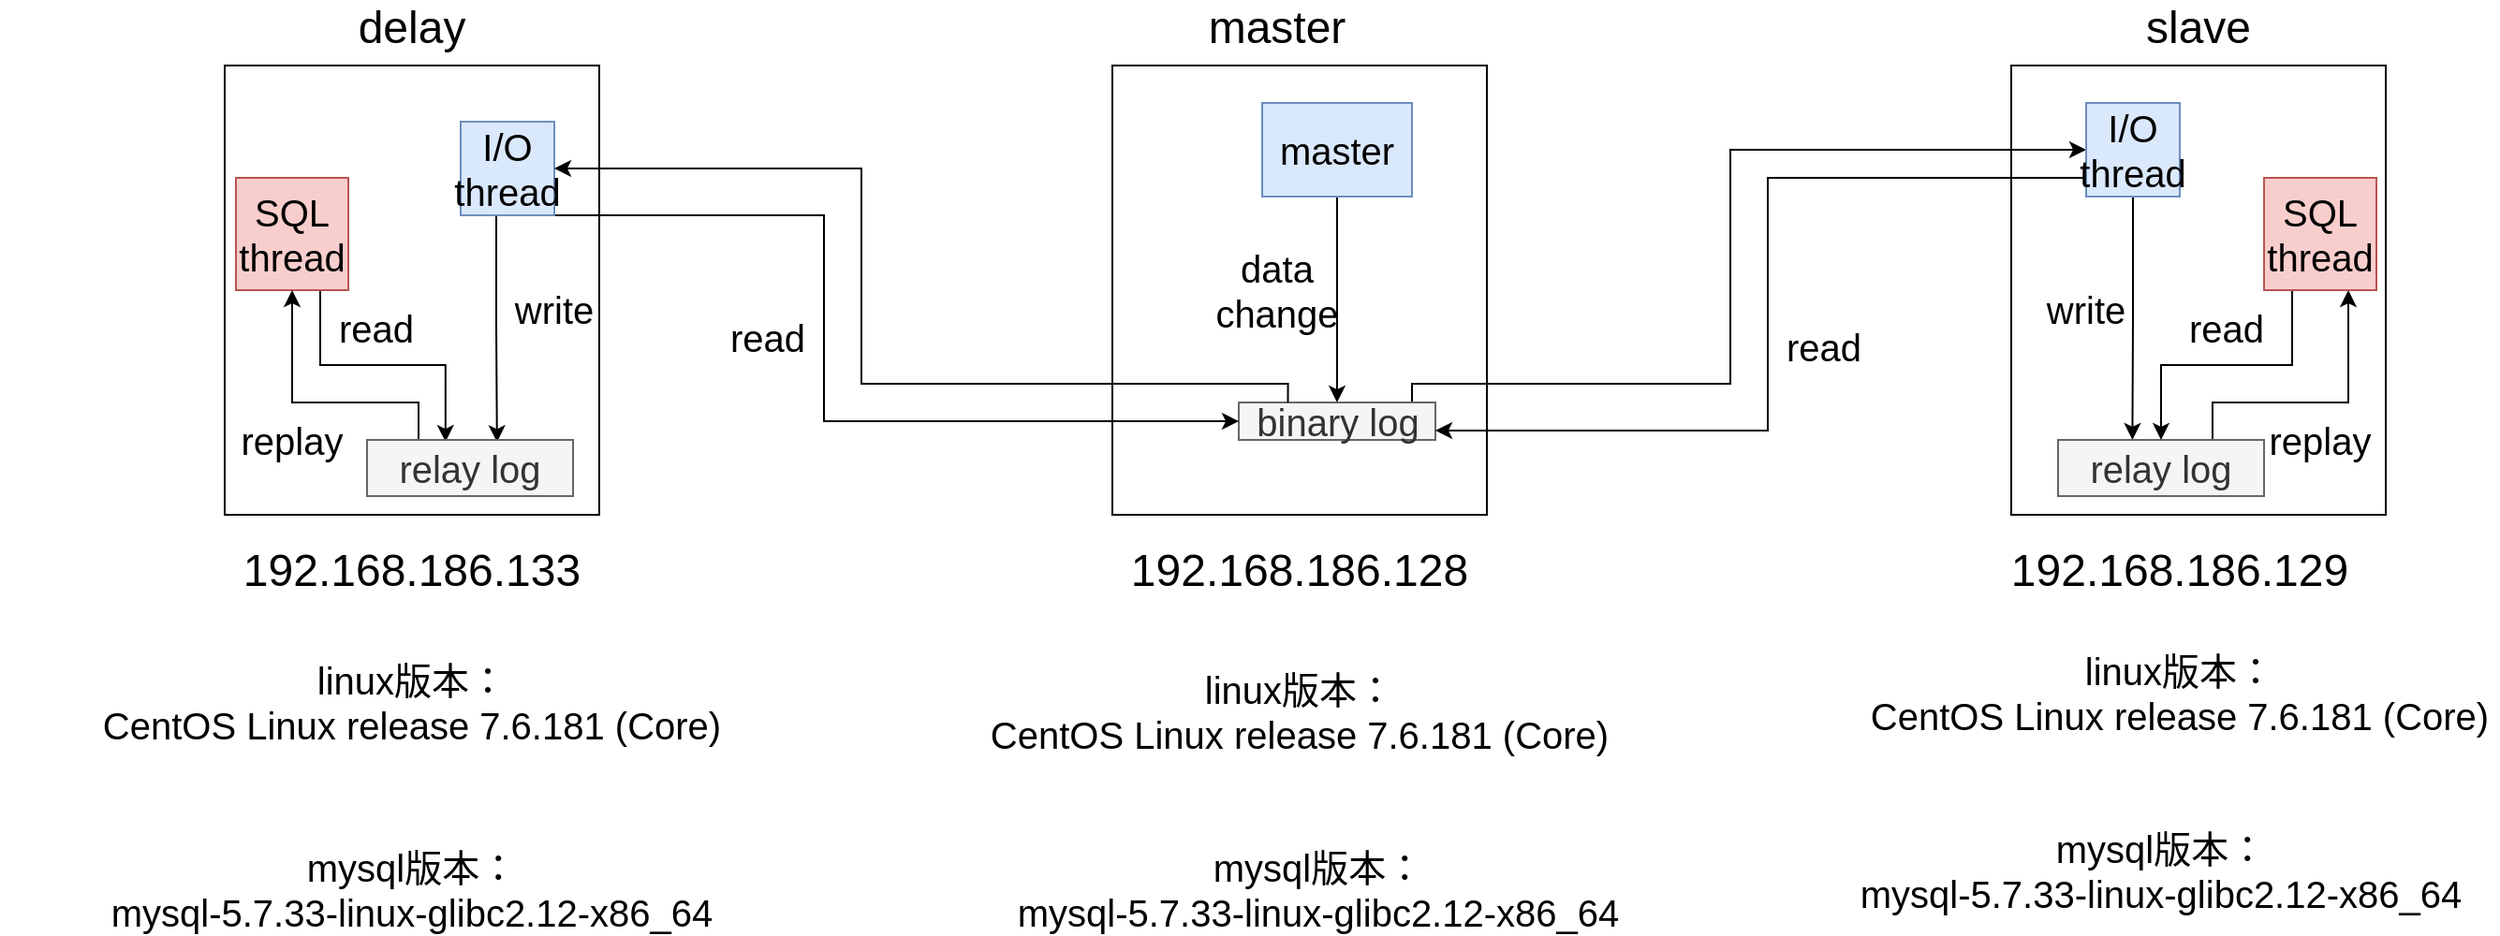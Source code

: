 <mxfile version="14.5.10" type="github">
  <diagram id="UK1oplZtVHk2g0x_dDSM" name="Page-1">
    <mxGraphModel dx="2957" dy="688" grid="1" gridSize="10" guides="1" tooltips="1" connect="1" arrows="1" fold="1" page="1" pageScale="1" pageWidth="827" pageHeight="1169" math="0" shadow="0">
      <root>
        <mxCell id="0" />
        <mxCell id="1" parent="0" />
        <mxCell id="QV4RheT-G8MWhwkYlfRH-1" value="" style="rounded=0;whiteSpace=wrap;html=1;" parent="1" vertex="1">
          <mxGeometry x="-886" y="510" width="200" height="240" as="geometry" />
        </mxCell>
        <mxCell id="QV4RheT-G8MWhwkYlfRH-3" value="" style="rounded=0;whiteSpace=wrap;html=1;" parent="1" vertex="1">
          <mxGeometry x="-406" y="510" width="200" height="240" as="geometry" />
        </mxCell>
        <mxCell id="QV4RheT-G8MWhwkYlfRH-4" value="master" style="text;html=1;strokeColor=none;fillColor=none;align=center;verticalAlign=middle;whiteSpace=wrap;rounded=0;fontSize=24;" parent="1" vertex="1">
          <mxGeometry x="-828.5" y="480" width="60" height="20" as="geometry" />
        </mxCell>
        <mxCell id="QV4RheT-G8MWhwkYlfRH-5" value="slave" style="text;html=1;strokeColor=none;fillColor=none;align=center;verticalAlign=middle;whiteSpace=wrap;rounded=0;fontSize=24;" parent="1" vertex="1">
          <mxGeometry x="-336" y="480" width="60" height="20" as="geometry" />
        </mxCell>
        <mxCell id="QV4RheT-G8MWhwkYlfRH-6" value="192.168.186.128" style="text;html=1;strokeColor=none;fillColor=none;align=center;verticalAlign=middle;whiteSpace=wrap;rounded=0;fontSize=24;" parent="1" vertex="1">
          <mxGeometry x="-806" y="770" width="40" height="20" as="geometry" />
        </mxCell>
        <mxCell id="QV4RheT-G8MWhwkYlfRH-7" value="192.168.186.129" style="text;html=1;strokeColor=none;fillColor=none;align=center;verticalAlign=middle;whiteSpace=wrap;rounded=0;fontSize=24;" parent="1" vertex="1">
          <mxGeometry x="-336" y="770" width="40" height="20" as="geometry" />
        </mxCell>
        <mxCell id="HNmdAQJy73FJYcCBfIxi-2" value="&lt;div&gt;linux版本：&lt;/div&gt;&lt;div&gt;CentOS Linux release 7.6.181 (Core) &lt;/div&gt;" style="text;html=1;strokeColor=none;fillColor=none;align=center;verticalAlign=middle;whiteSpace=wrap;rounded=0;fontSize=20;" parent="1" vertex="1">
          <mxGeometry x="-956" y="845" width="340" height="20" as="geometry" />
        </mxCell>
        <mxCell id="HNmdAQJy73FJYcCBfIxi-4" value="&lt;div&gt;mysql版本：&lt;/div&gt;&lt;div&gt;mysql-5.7.33-linux-glibc2.12-x86_64&lt;/div&gt;" style="text;html=1;strokeColor=none;fillColor=none;align=center;verticalAlign=middle;whiteSpace=wrap;rounded=0;fontSize=20;" parent="1" vertex="1">
          <mxGeometry x="-1480" y="940" width="440" height="20" as="geometry" />
        </mxCell>
        <mxCell id="HNmdAQJy73FJYcCBfIxi-5" value="&lt;div&gt;linux版本：&lt;/div&gt;&lt;div&gt;CentOS Linux release 7.6.181 (Core) &lt;/div&gt;" style="text;html=1;strokeColor=none;fillColor=none;align=center;verticalAlign=middle;whiteSpace=wrap;rounded=0;fontSize=20;" parent="1" vertex="1">
          <mxGeometry x="-486" y="835" width="340" height="20" as="geometry" />
        </mxCell>
        <mxCell id="HNmdAQJy73FJYcCBfIxi-6" value="&lt;div&gt;mysql版本：&lt;/div&gt;&lt;div&gt;mysql-5.7.33-linux-glibc2.12-x86_64&lt;/div&gt;" style="text;whiteSpace=wrap;html=1;fontSize=20;align=center;" parent="1" vertex="1">
          <mxGeometry x="-501" y="910" width="350" height="40" as="geometry" />
        </mxCell>
        <mxCell id="HNmdAQJy73FJYcCBfIxi-12" style="edgeStyle=orthogonalEdgeStyle;rounded=0;orthogonalLoop=1;jettySize=auto;html=1;exitX=1;exitY=0.5;exitDx=0;exitDy=0;fontSize=20;entryX=0;entryY=0.5;entryDx=0;entryDy=0;" parent="1" source="HNmdAQJy73FJYcCBfIxi-7" target="HNmdAQJy73FJYcCBfIxi-11" edge="1">
          <mxGeometry relative="1" as="geometry">
            <Array as="points">
              <mxPoint x="-726" y="700" />
              <mxPoint x="-726" y="680" />
              <mxPoint x="-556" y="680" />
              <mxPoint x="-556" y="555" />
            </Array>
          </mxGeometry>
        </mxCell>
        <mxCell id="HNmdAQJy73FJYcCBfIxi-7" value="binary log" style="text;html=1;strokeColor=#666666;fillColor=#f5f5f5;align=center;verticalAlign=middle;whiteSpace=wrap;rounded=0;fontSize=20;fontColor=#333333;" parent="1" vertex="1">
          <mxGeometry x="-818.5" y="690" width="105" height="20" as="geometry" />
        </mxCell>
        <mxCell id="HNmdAQJy73FJYcCBfIxi-9" style="edgeStyle=orthogonalEdgeStyle;rounded=0;orthogonalLoop=1;jettySize=auto;html=1;exitX=0.5;exitY=1;exitDx=0;exitDy=0;entryX=0.5;entryY=0;entryDx=0;entryDy=0;fontSize=20;" parent="1" source="HNmdAQJy73FJYcCBfIxi-8" target="HNmdAQJy73FJYcCBfIxi-7" edge="1">
          <mxGeometry relative="1" as="geometry" />
        </mxCell>
        <mxCell id="HNmdAQJy73FJYcCBfIxi-8" value="master" style="rounded=0;whiteSpace=wrap;html=1;fontSize=20;align=center;fillColor=#dae8fc;strokeColor=#6c8ebf;" parent="1" vertex="1">
          <mxGeometry x="-806" y="530" width="80" height="50" as="geometry" />
        </mxCell>
        <mxCell id="HNmdAQJy73FJYcCBfIxi-10" value="data change" style="text;html=1;strokeColor=none;fillColor=none;align=center;verticalAlign=middle;whiteSpace=wrap;rounded=0;fontSize=20;" parent="1" vertex="1">
          <mxGeometry x="-818.5" y="620" width="40" height="20" as="geometry" />
        </mxCell>
        <mxCell id="HNmdAQJy73FJYcCBfIxi-13" style="edgeStyle=orthogonalEdgeStyle;rounded=0;orthogonalLoop=1;jettySize=auto;html=1;exitX=0;exitY=0.75;exitDx=0;exitDy=0;entryX=1;entryY=0.75;entryDx=0;entryDy=0;fontSize=20;" parent="1" source="HNmdAQJy73FJYcCBfIxi-11" target="HNmdAQJy73FJYcCBfIxi-7" edge="1">
          <mxGeometry relative="1" as="geometry">
            <Array as="points">
              <mxPoint x="-366" y="570" />
              <mxPoint x="-536" y="570" />
              <mxPoint x="-536" y="705" />
            </Array>
          </mxGeometry>
        </mxCell>
        <mxCell id="HNmdAQJy73FJYcCBfIxi-17" style="edgeStyle=orthogonalEdgeStyle;rounded=0;orthogonalLoop=1;jettySize=auto;html=1;exitX=0.5;exitY=1;exitDx=0;exitDy=0;entryX=0.361;entryY=0;entryDx=0;entryDy=0;entryPerimeter=0;fontSize=20;" parent="1" source="HNmdAQJy73FJYcCBfIxi-11" target="HNmdAQJy73FJYcCBfIxi-16" edge="1">
          <mxGeometry relative="1" as="geometry" />
        </mxCell>
        <mxCell id="HNmdAQJy73FJYcCBfIxi-11" value="I/O thread" style="rounded=0;whiteSpace=wrap;html=1;fontSize=20;align=center;fillColor=#dae8fc;strokeColor=#6c8ebf;" parent="1" vertex="1">
          <mxGeometry x="-366" y="530" width="50" height="50" as="geometry" />
        </mxCell>
        <mxCell id="HNmdAQJy73FJYcCBfIxi-14" value="read" style="text;html=1;strokeColor=none;fillColor=none;align=center;verticalAlign=middle;whiteSpace=wrap;rounded=0;fontSize=20;" parent="1" vertex="1">
          <mxGeometry x="-526" y="650" width="40" height="20" as="geometry" />
        </mxCell>
        <mxCell id="HNmdAQJy73FJYcCBfIxi-24" style="edgeStyle=orthogonalEdgeStyle;rounded=0;orthogonalLoop=1;jettySize=auto;html=1;exitX=0.75;exitY=0;exitDx=0;exitDy=0;entryX=0.9;entryY=0.5;entryDx=0;entryDy=0;entryPerimeter=0;fontSize=20;" parent="1" source="HNmdAQJy73FJYcCBfIxi-16" target="QV4RheT-G8MWhwkYlfRH-3" edge="1">
          <mxGeometry relative="1" as="geometry">
            <Array as="points">
              <mxPoint x="-299" y="690" />
              <mxPoint x="-226" y="690" />
            </Array>
          </mxGeometry>
        </mxCell>
        <mxCell id="HNmdAQJy73FJYcCBfIxi-16" value="relay log" style="rounded=0;whiteSpace=wrap;html=1;fontSize=20;align=center;fillColor=#f5f5f5;strokeColor=#666666;fontColor=#333333;" parent="1" vertex="1">
          <mxGeometry x="-381" y="710" width="110" height="30" as="geometry" />
        </mxCell>
        <mxCell id="HNmdAQJy73FJYcCBfIxi-18" value="write" style="text;html=1;strokeColor=none;fillColor=none;align=center;verticalAlign=middle;whiteSpace=wrap;rounded=0;fontSize=20;" parent="1" vertex="1">
          <mxGeometry x="-386" y="630" width="40" height="20" as="geometry" />
        </mxCell>
        <mxCell id="HNmdAQJy73FJYcCBfIxi-21" style="edgeStyle=orthogonalEdgeStyle;rounded=0;orthogonalLoop=1;jettySize=auto;html=1;exitX=0.25;exitY=1;exitDx=0;exitDy=0;fontSize=20;" parent="1" source="HNmdAQJy73FJYcCBfIxi-20" target="HNmdAQJy73FJYcCBfIxi-16" edge="1">
          <mxGeometry relative="1" as="geometry" />
        </mxCell>
        <mxCell id="HNmdAQJy73FJYcCBfIxi-20" value="SQL thread" style="rounded=0;whiteSpace=wrap;html=1;fontSize=20;align=center;fillColor=#f8cecc;strokeColor=#b85450;" parent="1" vertex="1">
          <mxGeometry x="-271" y="570" width="60" height="60" as="geometry" />
        </mxCell>
        <mxCell id="HNmdAQJy73FJYcCBfIxi-22" value="read" style="text;html=1;strokeColor=none;fillColor=none;align=center;verticalAlign=middle;whiteSpace=wrap;rounded=0;fontSize=20;" parent="1" vertex="1">
          <mxGeometry x="-311" y="640" width="40" height="20" as="geometry" />
        </mxCell>
        <mxCell id="HNmdAQJy73FJYcCBfIxi-25" value="replay" style="text;html=1;strokeColor=none;fillColor=none;align=center;verticalAlign=middle;whiteSpace=wrap;rounded=0;fontSize=20;" parent="1" vertex="1">
          <mxGeometry x="-266" y="700" width="50" height="20" as="geometry" />
        </mxCell>
        <mxCell id="z_bZBpSBI5ELGu94E9Kd-6" value="" style="rounded=0;whiteSpace=wrap;html=1;" vertex="1" parent="1">
          <mxGeometry x="-1360" y="510" width="200" height="240" as="geometry" />
        </mxCell>
        <mxCell id="z_bZBpSBI5ELGu94E9Kd-12" style="edgeStyle=orthogonalEdgeStyle;rounded=0;orthogonalLoop=1;jettySize=auto;html=1;exitX=1;exitY=0.5;exitDx=0;exitDy=0;entryX=0;entryY=0.5;entryDx=0;entryDy=0;" edge="1" parent="1" source="z_bZBpSBI5ELGu94E9Kd-7" target="HNmdAQJy73FJYcCBfIxi-7">
          <mxGeometry relative="1" as="geometry">
            <Array as="points">
              <mxPoint x="-1184" y="590" />
              <mxPoint x="-1040" y="590" />
              <mxPoint x="-1040" y="700" />
            </Array>
          </mxGeometry>
        </mxCell>
        <mxCell id="z_bZBpSBI5ELGu94E9Kd-23" style="edgeStyle=orthogonalEdgeStyle;rounded=0;orthogonalLoop=1;jettySize=auto;html=1;exitX=0.5;exitY=1;exitDx=0;exitDy=0;entryX=0.631;entryY=0.04;entryDx=0;entryDy=0;entryPerimeter=0;" edge="1" parent="1" source="z_bZBpSBI5ELGu94E9Kd-7" target="z_bZBpSBI5ELGu94E9Kd-9">
          <mxGeometry relative="1" as="geometry">
            <Array as="points">
              <mxPoint x="-1215" y="590" />
              <mxPoint x="-1215" y="650" />
            </Array>
          </mxGeometry>
        </mxCell>
        <mxCell id="z_bZBpSBI5ELGu94E9Kd-7" value="I/O thread" style="rounded=0;whiteSpace=wrap;html=1;fontSize=20;align=center;fillColor=#dae8fc;strokeColor=#6c8ebf;" vertex="1" parent="1">
          <mxGeometry x="-1234" y="540" width="50" height="50" as="geometry" />
        </mxCell>
        <mxCell id="z_bZBpSBI5ELGu94E9Kd-19" style="edgeStyle=orthogonalEdgeStyle;rounded=0;orthogonalLoop=1;jettySize=auto;html=1;exitX=0.75;exitY=1;exitDx=0;exitDy=0;entryX=0.381;entryY=0.035;entryDx=0;entryDy=0;entryPerimeter=0;" edge="1" parent="1" source="z_bZBpSBI5ELGu94E9Kd-8" target="z_bZBpSBI5ELGu94E9Kd-9">
          <mxGeometry relative="1" as="geometry" />
        </mxCell>
        <mxCell id="z_bZBpSBI5ELGu94E9Kd-8" value="SQL thread" style="rounded=0;whiteSpace=wrap;html=1;fontSize=20;align=center;fillColor=#f8cecc;strokeColor=#b85450;" vertex="1" parent="1">
          <mxGeometry x="-1354" y="570" width="60" height="60" as="geometry" />
        </mxCell>
        <mxCell id="z_bZBpSBI5ELGu94E9Kd-17" style="edgeStyle=orthogonalEdgeStyle;rounded=0;orthogonalLoop=1;jettySize=auto;html=1;exitX=0.25;exitY=0;exitDx=0;exitDy=0;entryX=0.5;entryY=1;entryDx=0;entryDy=0;" edge="1" parent="1" source="z_bZBpSBI5ELGu94E9Kd-9" target="z_bZBpSBI5ELGu94E9Kd-8">
          <mxGeometry relative="1" as="geometry">
            <Array as="points">
              <mxPoint x="-1256" y="690" />
              <mxPoint x="-1324" y="690" />
            </Array>
          </mxGeometry>
        </mxCell>
        <mxCell id="z_bZBpSBI5ELGu94E9Kd-9" value="relay log" style="rounded=0;whiteSpace=wrap;html=1;fontSize=20;align=center;fillColor=#f5f5f5;strokeColor=#666666;fontColor=#333333;" vertex="1" parent="1">
          <mxGeometry x="-1284" y="710" width="110" height="30" as="geometry" />
        </mxCell>
        <mxCell id="z_bZBpSBI5ELGu94E9Kd-10" value="replay" style="text;html=1;strokeColor=none;fillColor=none;align=center;verticalAlign=middle;whiteSpace=wrap;rounded=0;fontSize=20;" vertex="1" parent="1">
          <mxGeometry x="-1349" y="705" width="50" height="10" as="geometry" />
        </mxCell>
        <mxCell id="z_bZBpSBI5ELGu94E9Kd-13" value="read" style="text;html=1;strokeColor=none;fillColor=none;align=center;verticalAlign=middle;whiteSpace=wrap;rounded=0;fontSize=20;" vertex="1" parent="1">
          <mxGeometry x="-1090" y="645" width="40" height="20" as="geometry" />
        </mxCell>
        <mxCell id="z_bZBpSBI5ELGu94E9Kd-14" style="edgeStyle=orthogonalEdgeStyle;rounded=0;orthogonalLoop=1;jettySize=auto;html=1;exitX=0.25;exitY=0;exitDx=0;exitDy=0;entryX=1;entryY=0.5;entryDx=0;entryDy=0;" edge="1" parent="1" source="HNmdAQJy73FJYcCBfIxi-7" target="z_bZBpSBI5ELGu94E9Kd-7">
          <mxGeometry relative="1" as="geometry">
            <Array as="points">
              <mxPoint x="-792" y="680" />
              <mxPoint x="-1020" y="680" />
              <mxPoint x="-1020" y="565" />
              <mxPoint x="-1184" y="565" />
            </Array>
          </mxGeometry>
        </mxCell>
        <mxCell id="z_bZBpSBI5ELGu94E9Kd-20" value="read" style="text;html=1;strokeColor=none;fillColor=none;align=center;verticalAlign=middle;whiteSpace=wrap;rounded=0;fontSize=20;" vertex="1" parent="1">
          <mxGeometry x="-1299" y="640" width="40" height="20" as="geometry" />
        </mxCell>
        <mxCell id="z_bZBpSBI5ELGu94E9Kd-21" value="write" style="text;html=1;strokeColor=none;fillColor=none;align=center;verticalAlign=middle;whiteSpace=wrap;rounded=0;fontSize=20;" vertex="1" parent="1">
          <mxGeometry x="-1204" y="630" width="40" height="20" as="geometry" />
        </mxCell>
        <mxCell id="z_bZBpSBI5ELGu94E9Kd-24" value="delay" style="text;html=1;strokeColor=none;fillColor=none;align=center;verticalAlign=middle;whiteSpace=wrap;rounded=0;fontSize=24;" vertex="1" parent="1">
          <mxGeometry x="-1290" y="480" width="60" height="20" as="geometry" />
        </mxCell>
        <mxCell id="z_bZBpSBI5ELGu94E9Kd-27" value="192.168.186.133" style="text;html=1;strokeColor=none;fillColor=none;align=center;verticalAlign=middle;whiteSpace=wrap;rounded=0;fontSize=24;" vertex="1" parent="1">
          <mxGeometry x="-1280" y="770" width="40" height="20" as="geometry" />
        </mxCell>
        <mxCell id="z_bZBpSBI5ELGu94E9Kd-28" value="&lt;div&gt;linux版本：&lt;/div&gt;&lt;div&gt;CentOS Linux release 7.6.181 (Core) &lt;/div&gt;" style="text;html=1;strokeColor=none;fillColor=none;align=center;verticalAlign=middle;whiteSpace=wrap;rounded=0;fontSize=20;" vertex="1" parent="1">
          <mxGeometry x="-1430" y="840" width="340" height="20" as="geometry" />
        </mxCell>
        <mxCell id="z_bZBpSBI5ELGu94E9Kd-30" value="&lt;div&gt;mysql版本：&lt;/div&gt;&lt;div&gt;mysql-5.7.33-linux-glibc2.12-x86_64&lt;/div&gt;" style="text;html=1;strokeColor=none;fillColor=none;align=center;verticalAlign=middle;whiteSpace=wrap;rounded=0;fontSize=20;" vertex="1" parent="1">
          <mxGeometry x="-996" y="940" width="440" height="20" as="geometry" />
        </mxCell>
      </root>
    </mxGraphModel>
  </diagram>
</mxfile>

